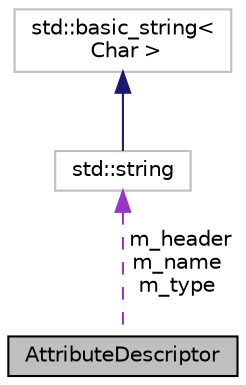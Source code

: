 digraph "AttributeDescriptor"
{
 // LATEX_PDF_SIZE
  edge [fontname="Helvetica",fontsize="10",labelfontname="Helvetica",labelfontsize="10"];
  node [fontname="Helvetica",fontsize="10",shape=record];
  Node1 [label="AttributeDescriptor",height=0.2,width=0.4,color="black", fillcolor="grey75", style="filled", fontcolor="black",tooltip="Descriptor for an AttributeValue."];
  Node2 -> Node1 [dir="back",color="darkorchid3",fontsize="10",style="dashed",label=" m_header\nm_name\nm_type" ,fontname="Helvetica"];
  Node2 [label="std::string",height=0.2,width=0.4,color="grey75", fillcolor="white", style="filled",tooltip=" "];
  Node3 -> Node2 [dir="back",color="midnightblue",fontsize="10",style="solid",fontname="Helvetica"];
  Node3 [label="std::basic_string\<\l Char \>",height=0.2,width=0.4,color="grey75", fillcolor="white", style="filled",tooltip=" "];
}
